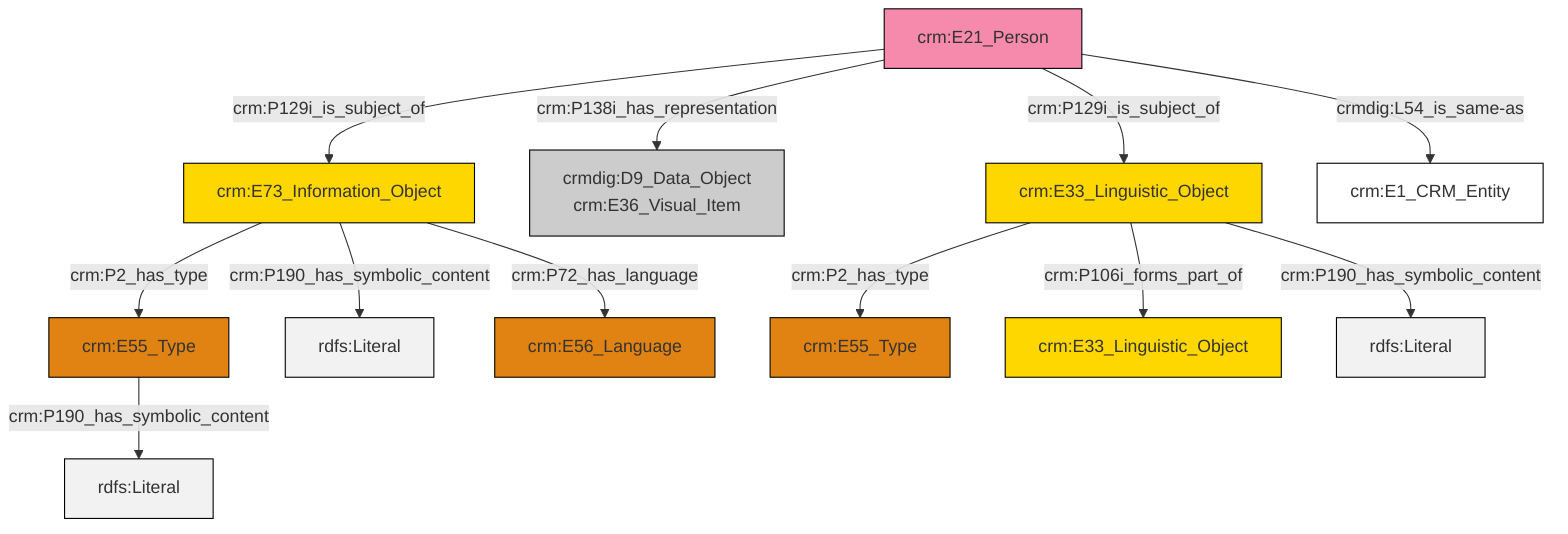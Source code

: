 graph TD
classDef Literal fill:#f2f2f2,stroke:#000000;
classDef CRM_Entity fill:#FFFFFF,stroke:#000000;
classDef Temporal_Entity fill:#00C9E6, stroke:#000000;
classDef Type fill:#E18312, stroke:#000000;
classDef Time-Span fill:#2C9C91, stroke:#000000;
classDef Appellation fill:#FFEB7F, stroke:#000000;
classDef Place fill:#008836, stroke:#000000;
classDef Persistent_Item fill:#B266B2, stroke:#000000;
classDef Conceptual_Object fill:#FFD700, stroke:#000000;
classDef Physical_Thing fill:#D2B48C, stroke:#000000;
classDef Actor fill:#f58aad, stroke:#000000;
classDef PC_Classes fill:#4ce600, stroke:#000000;
classDef Multi fill:#cccccc,stroke:#000000;

0["crm:E21_Person"]:::Actor -->|crm:P129i_is_subject_of| 1["crm:E33_Linguistic_Object"]:::Conceptual_Object
4["crm:E73_Information_Object"]:::Conceptual_Object -->|crm:P2_has_type| 5["crm:E55_Type"]:::Type
4["crm:E73_Information_Object"]:::Conceptual_Object -->|crm:P190_has_symbolic_content| 6[rdfs:Literal]:::Literal
5["crm:E55_Type"]:::Type -->|crm:P190_has_symbolic_content| 7[rdfs:Literal]:::Literal
0["crm:E21_Person"]:::Actor -->|crm:P138i_has_representation| 2["crmdig:D9_Data_Object<br>crm:E36_Visual_Item"]:::Multi
0["crm:E21_Person"]:::Actor -->|crm:P129i_is_subject_of| 4["crm:E73_Information_Object"]:::Conceptual_Object
4["crm:E73_Information_Object"]:::Conceptual_Object -->|crm:P72_has_language| 13["crm:E56_Language"]:::Type
1["crm:E33_Linguistic_Object"]:::Conceptual_Object -->|crm:P106i_forms_part_of| 18["crm:E33_Linguistic_Object"]:::Conceptual_Object
1["crm:E33_Linguistic_Object"]:::Conceptual_Object -->|crm:P190_has_symbolic_content| 21[rdfs:Literal]:::Literal
0["crm:E21_Person"]:::Actor -->|crmdig:L54_is_same-as| 11["crm:E1_CRM_Entity"]:::CRM_Entity
1["crm:E33_Linguistic_Object"]:::Conceptual_Object -->|crm:P2_has_type| 15["crm:E55_Type"]:::Type